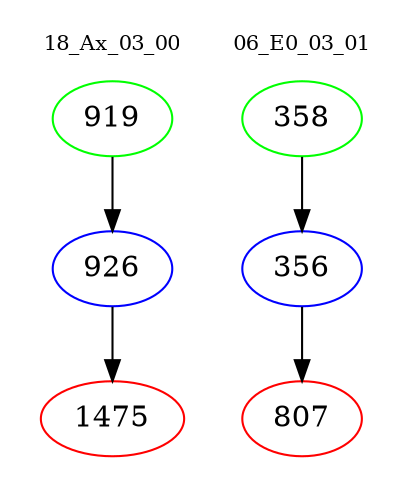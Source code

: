 digraph{
subgraph cluster_0 {
color = white
label = "18_Ax_03_00";
fontsize=10;
T0_919 [label="919", color="green"]
T0_919 -> T0_926 [color="black"]
T0_926 [label="926", color="blue"]
T0_926 -> T0_1475 [color="black"]
T0_1475 [label="1475", color="red"]
}
subgraph cluster_1 {
color = white
label = "06_E0_03_01";
fontsize=10;
T1_358 [label="358", color="green"]
T1_358 -> T1_356 [color="black"]
T1_356 [label="356", color="blue"]
T1_356 -> T1_807 [color="black"]
T1_807 [label="807", color="red"]
}
}
